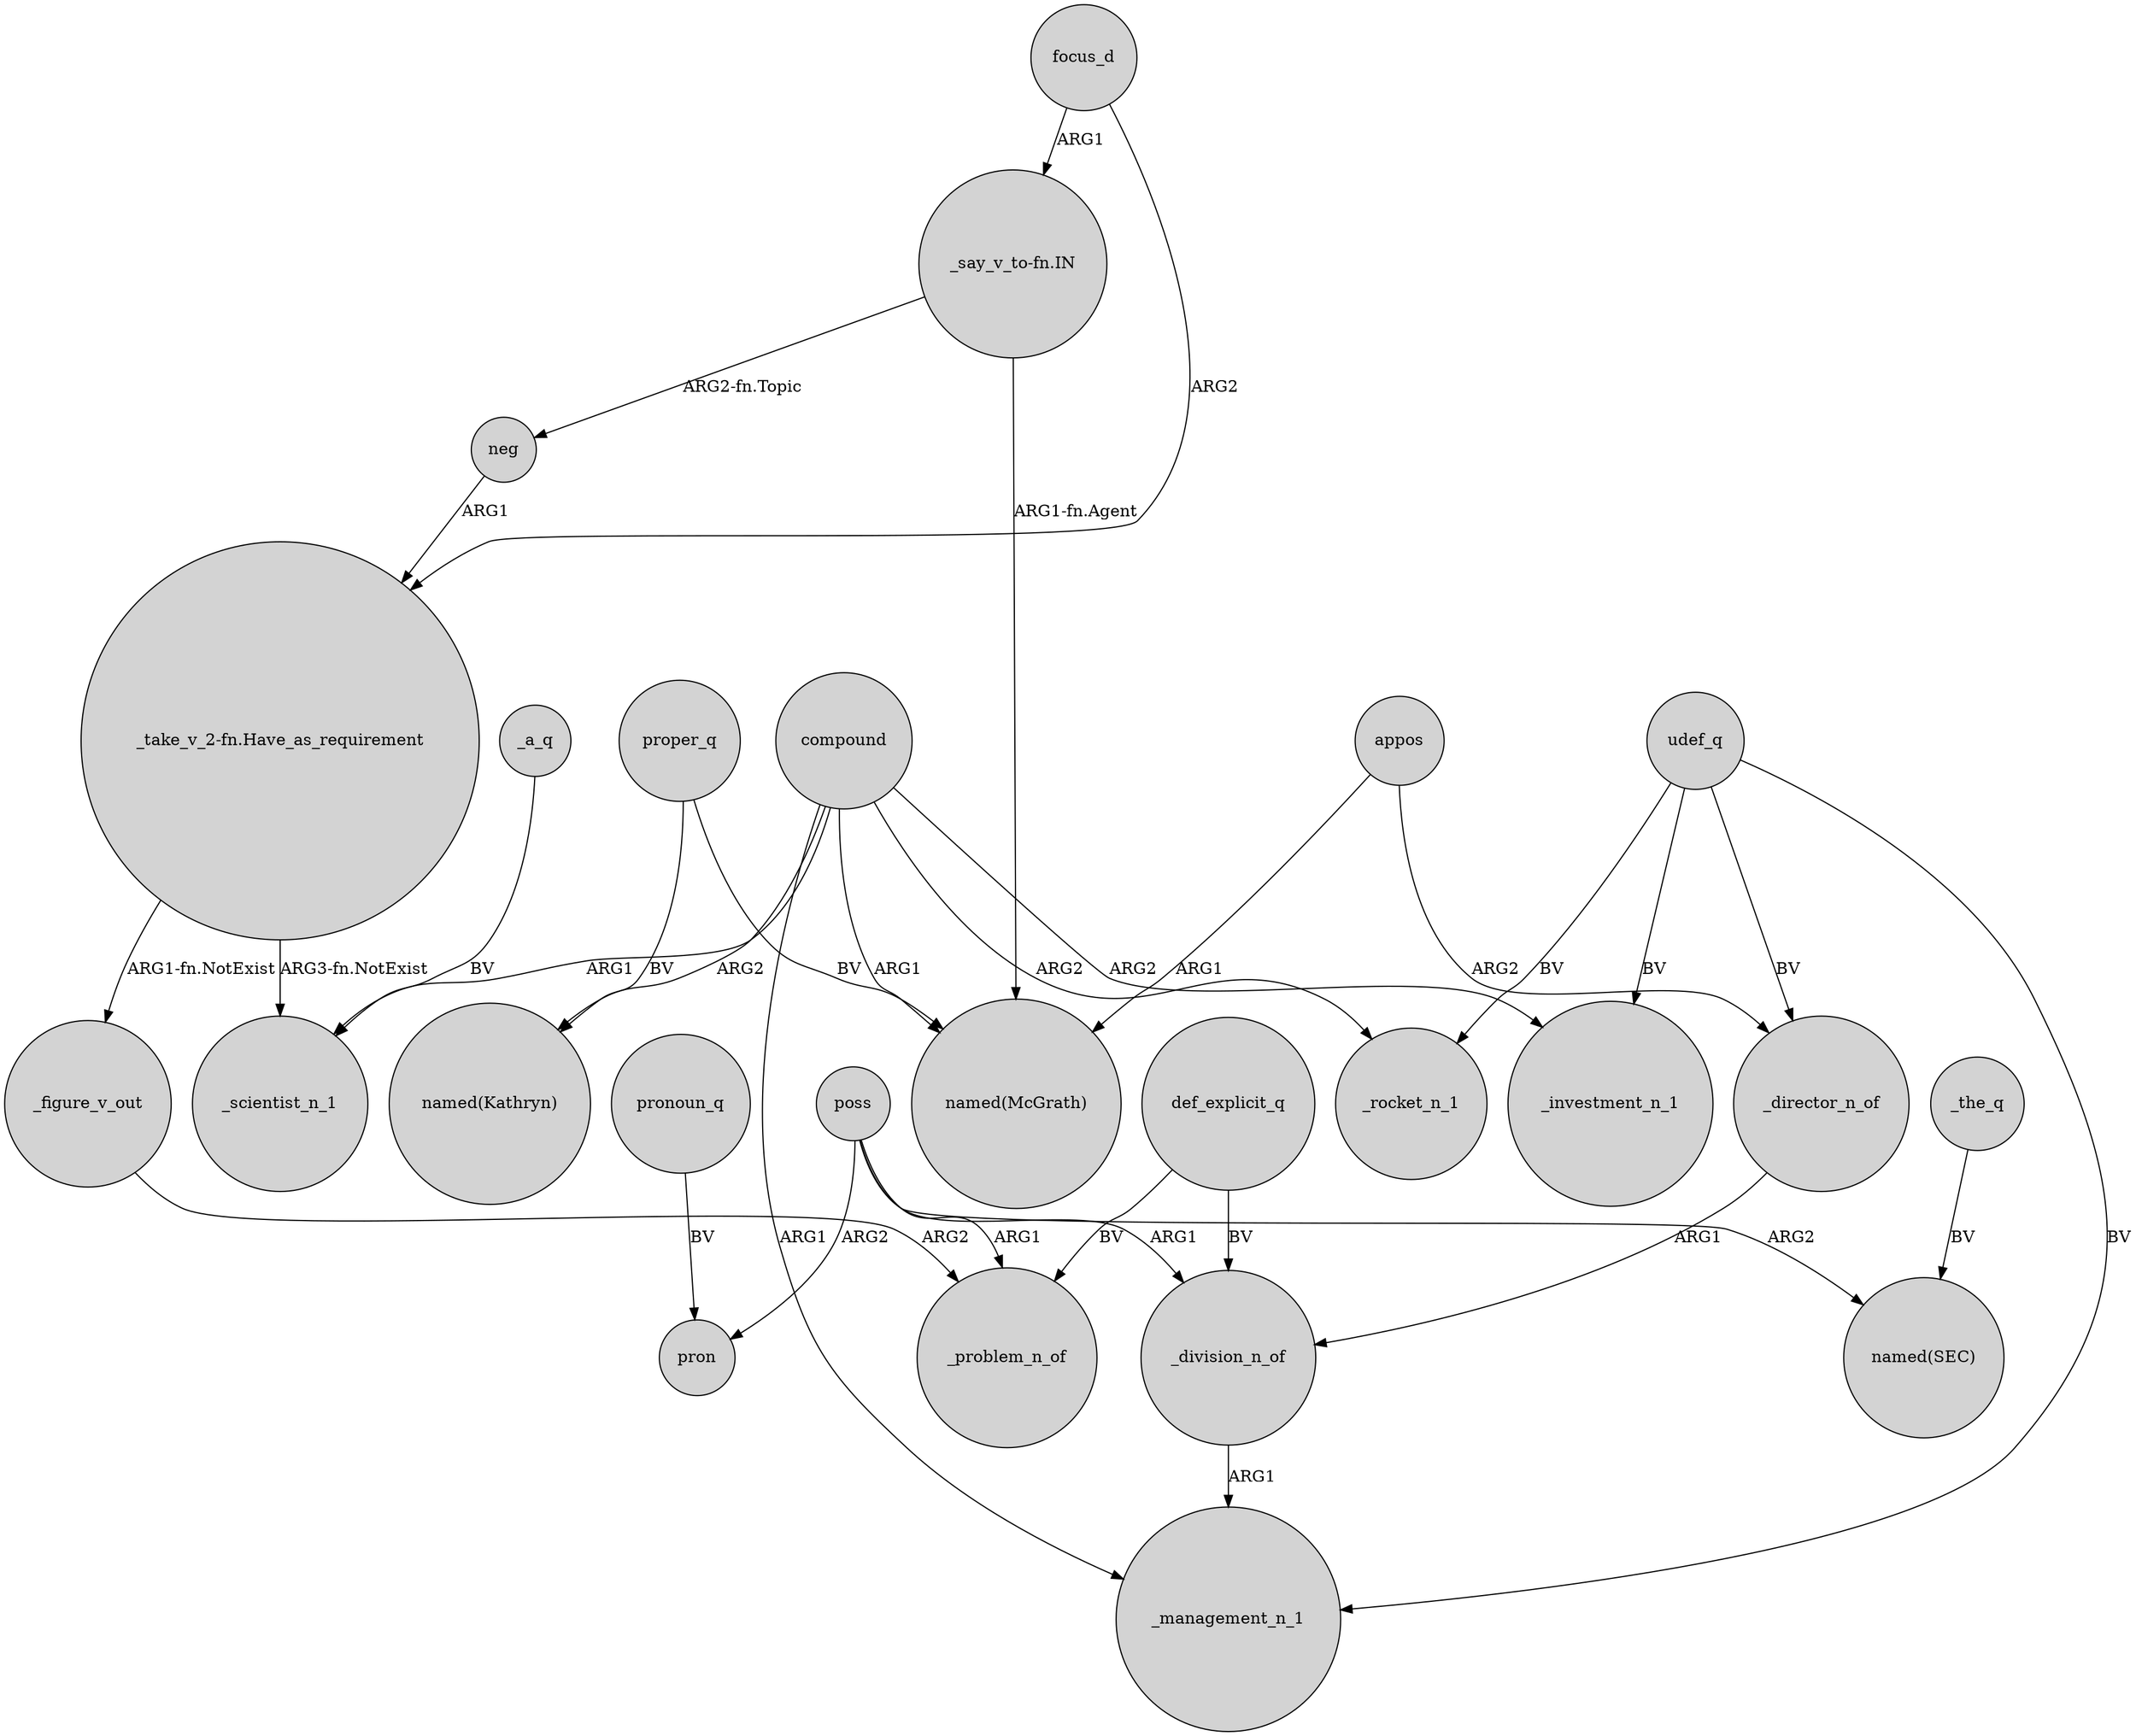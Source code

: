 digraph {
	node [shape=circle style=filled]
	"_say_v_to-fn.IN" -> "named(McGrath)" [label="ARG1-fn.Agent"]
	poss -> pron [label=ARG2]
	focus_d -> "_take_v_2-fn.Have_as_requirement" [label=ARG2]
	poss -> _problem_n_of [label=ARG1]
	compound -> "named(Kathryn)" [label=ARG2]
	compound -> _investment_n_1 [label=ARG2]
	poss -> _division_n_of [label=ARG1]
	udef_q -> _management_n_1 [label=BV]
	proper_q -> "named(Kathryn)" [label=BV]
	compound -> "named(McGrath)" [label=ARG1]
	def_explicit_q -> _division_n_of [label=BV]
	proper_q -> "named(McGrath)" [label=BV]
	pronoun_q -> pron [label=BV]
	def_explicit_q -> _problem_n_of [label=BV]
	neg -> "_take_v_2-fn.Have_as_requirement" [label=ARG1]
	"_take_v_2-fn.Have_as_requirement" -> _figure_v_out [label="ARG1-fn.NotExist"]
	poss -> "named(SEC)" [label=ARG2]
	appos -> "named(McGrath)" [label=ARG1]
	_director_n_of -> _division_n_of [label=ARG1]
	"_take_v_2-fn.Have_as_requirement" -> _scientist_n_1 [label="ARG3-fn.NotExist"]
	"_say_v_to-fn.IN" -> neg [label="ARG2-fn.Topic"]
	udef_q -> _investment_n_1 [label=BV]
	compound -> _rocket_n_1 [label=ARG2]
	_division_n_of -> _management_n_1 [label=ARG1]
	_a_q -> _scientist_n_1 [label=BV]
	compound -> _scientist_n_1 [label=ARG1]
	udef_q -> _rocket_n_1 [label=BV]
	appos -> _director_n_of [label=ARG2]
	compound -> _management_n_1 [label=ARG1]
	udef_q -> _director_n_of [label=BV]
	_the_q -> "named(SEC)" [label=BV]
	_figure_v_out -> _problem_n_of [label=ARG2]
	focus_d -> "_say_v_to-fn.IN" [label=ARG1]
}
